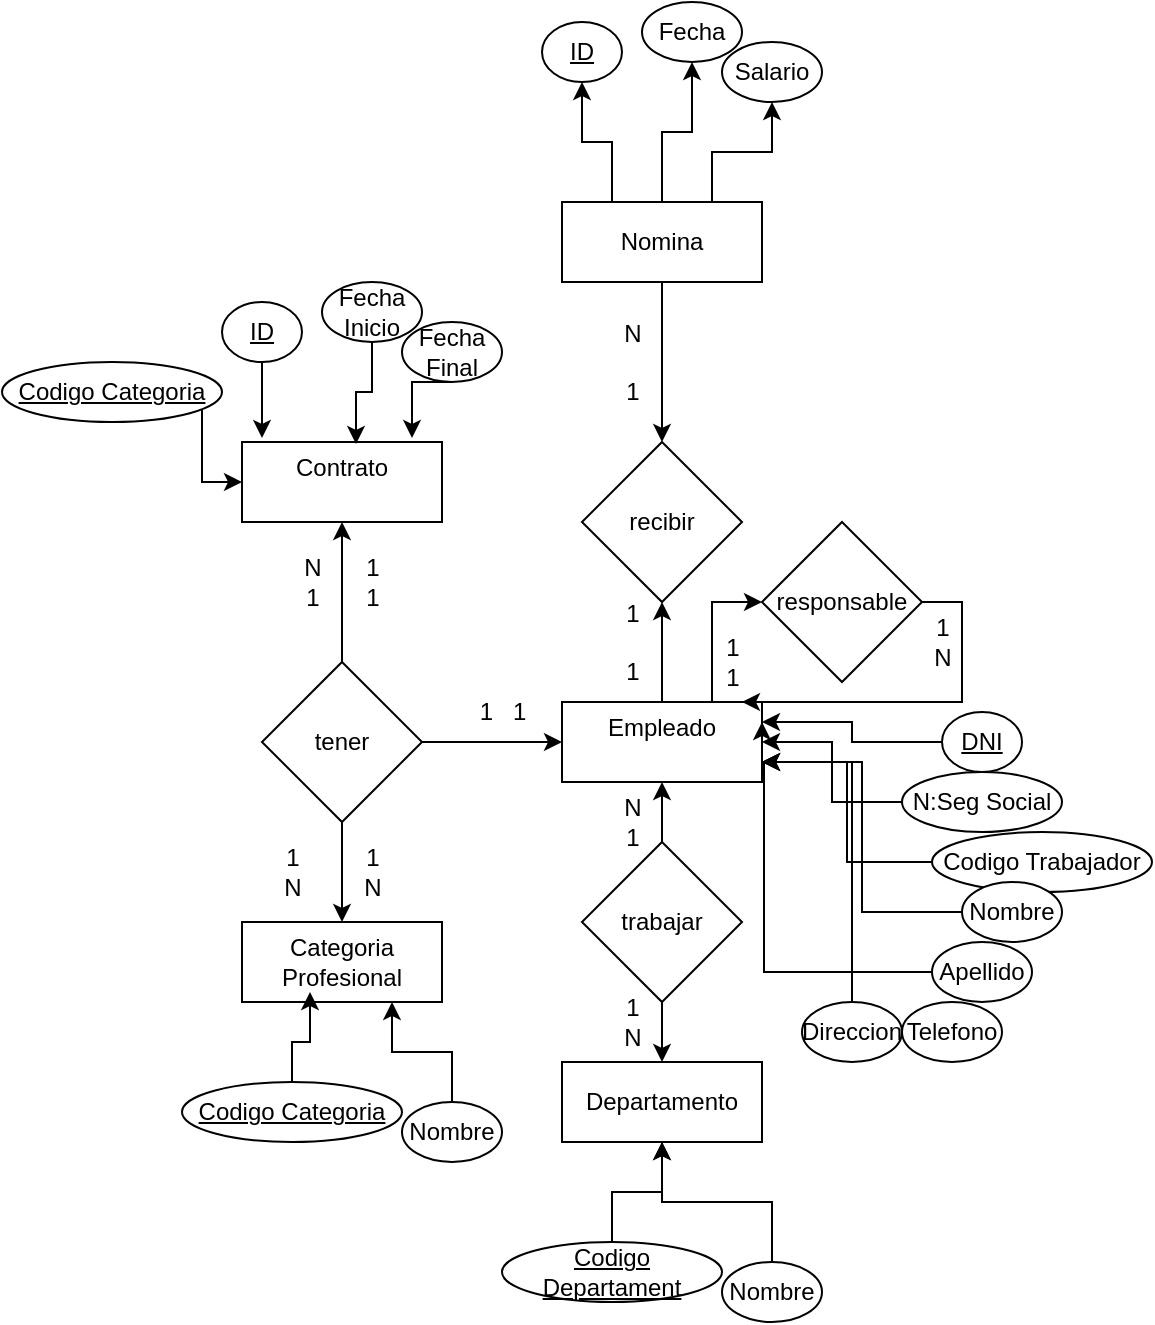 <mxfile version="22.0.4" type="github">
  <diagram id="R2lEEEUBdFMjLlhIrx00" name="Page-1">
    <mxGraphModel dx="1195" dy="756" grid="1" gridSize="10" guides="1" tooltips="1" connect="1" arrows="1" fold="1" page="1" pageScale="1" pageWidth="850" pageHeight="1100" math="0" shadow="0" extFonts="Permanent Marker^https://fonts.googleapis.com/css?family=Permanent+Marker">
      <root>
        <mxCell id="0" />
        <mxCell id="1" parent="0" />
        <mxCell id="3SikMaQqx24hYYzQRcf_-10" style="edgeStyle=orthogonalEdgeStyle;rounded=0;orthogonalLoop=1;jettySize=auto;html=1;exitX=0.75;exitY=0;exitDx=0;exitDy=0;entryX=0;entryY=0.5;entryDx=0;entryDy=0;" parent="1" source="3SikMaQqx24hYYzQRcf_-1" target="3SikMaQqx24hYYzQRcf_-9" edge="1">
          <mxGeometry relative="1" as="geometry" />
        </mxCell>
        <mxCell id="3SikMaQqx24hYYzQRcf_-19" style="edgeStyle=orthogonalEdgeStyle;rounded=0;orthogonalLoop=1;jettySize=auto;html=1;entryX=0.5;entryY=1;entryDx=0;entryDy=0;" parent="1" source="3SikMaQqx24hYYzQRcf_-1" target="3SikMaQqx24hYYzQRcf_-18" edge="1">
          <mxGeometry relative="1" as="geometry" />
        </mxCell>
        <mxCell id="3SikMaQqx24hYYzQRcf_-1" value="&#xa;Empleado&#xa;&#xa;" style="rounded=0;whiteSpace=wrap;html=1;" parent="1" vertex="1">
          <mxGeometry x="390" y="450" width="100" height="40" as="geometry" />
        </mxCell>
        <mxCell id="3SikMaQqx24hYYzQRcf_-2" value="Departamento" style="rounded=0;whiteSpace=wrap;html=1;" parent="1" vertex="1">
          <mxGeometry x="390" y="630" width="100" height="40" as="geometry" />
        </mxCell>
        <mxCell id="3SikMaQqx24hYYzQRcf_-3" value="&lt;div&gt;Contrato&lt;/div&gt;&lt;div&gt;&lt;br&gt;&lt;/div&gt;" style="rounded=0;whiteSpace=wrap;html=1;" parent="1" vertex="1">
          <mxGeometry x="230" y="320" width="100" height="40" as="geometry" />
        </mxCell>
        <mxCell id="3SikMaQqx24hYYzQRcf_-4" value="Categoria Profesional" style="rounded=0;whiteSpace=wrap;html=1;" parent="1" vertex="1">
          <mxGeometry x="230" y="560" width="100" height="40" as="geometry" />
        </mxCell>
        <mxCell id="3SikMaQqx24hYYzQRcf_-20" style="edgeStyle=orthogonalEdgeStyle;rounded=0;orthogonalLoop=1;jettySize=auto;html=1;entryX=0.5;entryY=0;entryDx=0;entryDy=0;" parent="1" source="3SikMaQqx24hYYzQRcf_-5" target="3SikMaQqx24hYYzQRcf_-18" edge="1">
          <mxGeometry relative="1" as="geometry" />
        </mxCell>
        <mxCell id="3SikMaQqx24hYYzQRcf_-57" style="edgeStyle=orthogonalEdgeStyle;rounded=0;orthogonalLoop=1;jettySize=auto;html=1;exitX=0.25;exitY=0;exitDx=0;exitDy=0;entryX=0.5;entryY=1;entryDx=0;entryDy=0;" parent="1" source="3SikMaQqx24hYYzQRcf_-5" target="3SikMaQqx24hYYzQRcf_-54" edge="1">
          <mxGeometry relative="1" as="geometry" />
        </mxCell>
        <mxCell id="3SikMaQqx24hYYzQRcf_-58" style="edgeStyle=orthogonalEdgeStyle;rounded=0;orthogonalLoop=1;jettySize=auto;html=1;exitX=0.5;exitY=0;exitDx=0;exitDy=0;entryX=0.5;entryY=1;entryDx=0;entryDy=0;" parent="1" source="3SikMaQqx24hYYzQRcf_-5" target="3SikMaQqx24hYYzQRcf_-55" edge="1">
          <mxGeometry relative="1" as="geometry" />
        </mxCell>
        <mxCell id="3SikMaQqx24hYYzQRcf_-59" style="edgeStyle=orthogonalEdgeStyle;rounded=0;orthogonalLoop=1;jettySize=auto;html=1;exitX=0.75;exitY=0;exitDx=0;exitDy=0;entryX=0.5;entryY=1;entryDx=0;entryDy=0;" parent="1" source="3SikMaQqx24hYYzQRcf_-5" target="3SikMaQqx24hYYzQRcf_-56" edge="1">
          <mxGeometry relative="1" as="geometry" />
        </mxCell>
        <mxCell id="3SikMaQqx24hYYzQRcf_-5" value="Nomina" style="rounded=0;whiteSpace=wrap;html=1;" parent="1" vertex="1">
          <mxGeometry x="390" y="200" width="100" height="40" as="geometry" />
        </mxCell>
        <mxCell id="3SikMaQqx24hYYzQRcf_-21" style="edgeStyle=orthogonalEdgeStyle;rounded=0;orthogonalLoop=1;jettySize=auto;html=1;entryX=0.5;entryY=1;entryDx=0;entryDy=0;" parent="1" source="3SikMaQqx24hYYzQRcf_-6" target="3SikMaQqx24hYYzQRcf_-1" edge="1">
          <mxGeometry relative="1" as="geometry" />
        </mxCell>
        <mxCell id="3SikMaQqx24hYYzQRcf_-22" value="" style="edgeStyle=orthogonalEdgeStyle;rounded=0;orthogonalLoop=1;jettySize=auto;html=1;" parent="1" source="3SikMaQqx24hYYzQRcf_-6" target="3SikMaQqx24hYYzQRcf_-2" edge="1">
          <mxGeometry relative="1" as="geometry" />
        </mxCell>
        <mxCell id="3SikMaQqx24hYYzQRcf_-6" value="trabajar" style="rhombus;whiteSpace=wrap;html=1;" parent="1" vertex="1">
          <mxGeometry x="400" y="520" width="80" height="80" as="geometry" />
        </mxCell>
        <mxCell id="3SikMaQqx24hYYzQRcf_-11" style="edgeStyle=orthogonalEdgeStyle;rounded=0;orthogonalLoop=1;jettySize=auto;html=1;exitX=1;exitY=0.5;exitDx=0;exitDy=0;" parent="1" source="3SikMaQqx24hYYzQRcf_-9" edge="1">
          <mxGeometry relative="1" as="geometry">
            <mxPoint x="480" y="450" as="targetPoint" />
            <Array as="points">
              <mxPoint x="590" y="400" />
              <mxPoint x="590" y="450" />
              <mxPoint x="490" y="450" />
            </Array>
          </mxGeometry>
        </mxCell>
        <mxCell id="3SikMaQqx24hYYzQRcf_-9" value="responsable" style="rhombus;whiteSpace=wrap;html=1;" parent="1" vertex="1">
          <mxGeometry x="490" y="360" width="80" height="80" as="geometry" />
        </mxCell>
        <mxCell id="3SikMaQqx24hYYzQRcf_-14" style="edgeStyle=orthogonalEdgeStyle;rounded=0;orthogonalLoop=1;jettySize=auto;html=1;entryX=0;entryY=0.5;entryDx=0;entryDy=0;" parent="1" source="3SikMaQqx24hYYzQRcf_-12" target="3SikMaQqx24hYYzQRcf_-1" edge="1">
          <mxGeometry relative="1" as="geometry" />
        </mxCell>
        <mxCell id="3SikMaQqx24hYYzQRcf_-15" style="edgeStyle=orthogonalEdgeStyle;rounded=0;orthogonalLoop=1;jettySize=auto;html=1;entryX=0.5;entryY=0;entryDx=0;entryDy=0;" parent="1" source="3SikMaQqx24hYYzQRcf_-12" target="3SikMaQqx24hYYzQRcf_-4" edge="1">
          <mxGeometry relative="1" as="geometry" />
        </mxCell>
        <mxCell id="3SikMaQqx24hYYzQRcf_-17" style="edgeStyle=orthogonalEdgeStyle;rounded=0;orthogonalLoop=1;jettySize=auto;html=1;entryX=0.5;entryY=1;entryDx=0;entryDy=0;" parent="1" source="3SikMaQqx24hYYzQRcf_-12" target="3SikMaQqx24hYYzQRcf_-3" edge="1">
          <mxGeometry relative="1" as="geometry" />
        </mxCell>
        <mxCell id="3SikMaQqx24hYYzQRcf_-12" value="tener" style="rhombus;whiteSpace=wrap;html=1;" parent="1" vertex="1">
          <mxGeometry x="240" y="430" width="80" height="80" as="geometry" />
        </mxCell>
        <mxCell id="3SikMaQqx24hYYzQRcf_-18" value="recibir" style="rhombus;whiteSpace=wrap;html=1;" parent="1" vertex="1">
          <mxGeometry x="400" y="320" width="80" height="80" as="geometry" />
        </mxCell>
        <mxCell id="3SikMaQqx24hYYzQRcf_-31" style="edgeStyle=orthogonalEdgeStyle;rounded=0;orthogonalLoop=1;jettySize=auto;html=1;exitX=0;exitY=0.5;exitDx=0;exitDy=0;entryX=1;entryY=0.25;entryDx=0;entryDy=0;" parent="1" source="3SikMaQqx24hYYzQRcf_-23" target="3SikMaQqx24hYYzQRcf_-1" edge="1">
          <mxGeometry relative="1" as="geometry" />
        </mxCell>
        <mxCell id="3SikMaQqx24hYYzQRcf_-23" value="DNI" style="ellipse;whiteSpace=wrap;html=1;fontStyle=4" parent="1" vertex="1">
          <mxGeometry x="580" y="455" width="40" height="30" as="geometry" />
        </mxCell>
        <mxCell id="3SikMaQqx24hYYzQRcf_-32" style="edgeStyle=orthogonalEdgeStyle;rounded=0;orthogonalLoop=1;jettySize=auto;html=1;exitX=0;exitY=0.5;exitDx=0;exitDy=0;entryX=1;entryY=0.5;entryDx=0;entryDy=0;" parent="1" source="3SikMaQqx24hYYzQRcf_-24" target="3SikMaQqx24hYYzQRcf_-1" edge="1">
          <mxGeometry relative="1" as="geometry" />
        </mxCell>
        <mxCell id="3SikMaQqx24hYYzQRcf_-24" value="N:Seg Social" style="ellipse;whiteSpace=wrap;html=1;" parent="1" vertex="1">
          <mxGeometry x="560" y="485" width="80" height="30" as="geometry" />
        </mxCell>
        <mxCell id="3SikMaQqx24hYYzQRcf_-33" style="edgeStyle=orthogonalEdgeStyle;rounded=0;orthogonalLoop=1;jettySize=auto;html=1;exitX=0;exitY=0.5;exitDx=0;exitDy=0;entryX=1;entryY=0.75;entryDx=0;entryDy=0;" parent="1" source="3SikMaQqx24hYYzQRcf_-25" target="3SikMaQqx24hYYzQRcf_-1" edge="1">
          <mxGeometry relative="1" as="geometry" />
        </mxCell>
        <mxCell id="3SikMaQqx24hYYzQRcf_-25" value="Codigo Trabajador" style="ellipse;whiteSpace=wrap;html=1;" parent="1" vertex="1">
          <mxGeometry x="575" y="515" width="110" height="30" as="geometry" />
        </mxCell>
        <mxCell id="3SikMaQqx24hYYzQRcf_-35" style="edgeStyle=orthogonalEdgeStyle;rounded=0;orthogonalLoop=1;jettySize=auto;html=1;exitX=0;exitY=0.5;exitDx=0;exitDy=0;" parent="1" source="3SikMaQqx24hYYzQRcf_-26" edge="1">
          <mxGeometry relative="1" as="geometry">
            <mxPoint x="490" y="480" as="targetPoint" />
            <Array as="points">
              <mxPoint x="491" y="585" />
            </Array>
          </mxGeometry>
        </mxCell>
        <mxCell id="3SikMaQqx24hYYzQRcf_-26" value="Apellido" style="ellipse;whiteSpace=wrap;html=1;" parent="1" vertex="1">
          <mxGeometry x="575" y="570" width="50" height="30" as="geometry" />
        </mxCell>
        <mxCell id="3SikMaQqx24hYYzQRcf_-34" style="edgeStyle=orthogonalEdgeStyle;rounded=0;orthogonalLoop=1;jettySize=auto;html=1;exitX=0;exitY=0.5;exitDx=0;exitDy=0;entryX=1;entryY=0.75;entryDx=0;entryDy=0;" parent="1" source="3SikMaQqx24hYYzQRcf_-27" target="3SikMaQqx24hYYzQRcf_-1" edge="1">
          <mxGeometry relative="1" as="geometry" />
        </mxCell>
        <mxCell id="3SikMaQqx24hYYzQRcf_-27" value="Nombre" style="ellipse;whiteSpace=wrap;html=1;" parent="1" vertex="1">
          <mxGeometry x="590" y="540" width="50" height="30" as="geometry" />
        </mxCell>
        <mxCell id="3SikMaQqx24hYYzQRcf_-36" style="edgeStyle=orthogonalEdgeStyle;rounded=0;orthogonalLoop=1;jettySize=auto;html=1;exitX=0.5;exitY=0;exitDx=0;exitDy=0;" parent="1" source="3SikMaQqx24hYYzQRcf_-29" edge="1">
          <mxGeometry relative="1" as="geometry">
            <mxPoint x="490" y="460" as="targetPoint" />
            <Array as="points">
              <mxPoint x="535" y="480" />
              <mxPoint x="490" y="480" />
            </Array>
          </mxGeometry>
        </mxCell>
        <mxCell id="3SikMaQqx24hYYzQRcf_-28" value="Telefono" style="ellipse;whiteSpace=wrap;html=1;" parent="1" vertex="1">
          <mxGeometry x="560" y="600" width="50" height="30" as="geometry" />
        </mxCell>
        <mxCell id="3SikMaQqx24hYYzQRcf_-29" value="&lt;div&gt;Direccion&lt;/div&gt;" style="ellipse;whiteSpace=wrap;html=1;" parent="1" vertex="1">
          <mxGeometry x="510" y="600" width="50" height="30" as="geometry" />
        </mxCell>
        <mxCell id="3SikMaQqx24hYYzQRcf_-41" style="edgeStyle=orthogonalEdgeStyle;rounded=0;orthogonalLoop=1;jettySize=auto;html=1;exitX=0.5;exitY=0;exitDx=0;exitDy=0;" parent="1" source="3SikMaQqx24hYYzQRcf_-37" target="3SikMaQqx24hYYzQRcf_-2" edge="1">
          <mxGeometry relative="1" as="geometry" />
        </mxCell>
        <mxCell id="3SikMaQqx24hYYzQRcf_-37" value="Codigo Departament" style="ellipse;whiteSpace=wrap;html=1;fontStyle=4" parent="1" vertex="1">
          <mxGeometry x="360" y="720" width="110" height="30" as="geometry" />
        </mxCell>
        <mxCell id="3SikMaQqx24hYYzQRcf_-42" style="edgeStyle=orthogonalEdgeStyle;rounded=0;orthogonalLoop=1;jettySize=auto;html=1;exitX=0.5;exitY=0;exitDx=0;exitDy=0;" parent="1" source="3SikMaQqx24hYYzQRcf_-38" target="3SikMaQqx24hYYzQRcf_-2" edge="1">
          <mxGeometry relative="1" as="geometry" />
        </mxCell>
        <mxCell id="3SikMaQqx24hYYzQRcf_-38" value="Nombre" style="ellipse;whiteSpace=wrap;html=1;" parent="1" vertex="1">
          <mxGeometry x="470" y="730" width="50" height="30" as="geometry" />
        </mxCell>
        <mxCell id="3SikMaQqx24hYYzQRcf_-43" value="Codigo Categoria" style="ellipse;whiteSpace=wrap;html=1;fontStyle=4" parent="1" vertex="1">
          <mxGeometry x="200" y="640" width="110" height="30" as="geometry" />
        </mxCell>
        <mxCell id="3SikMaQqx24hYYzQRcf_-46" style="edgeStyle=orthogonalEdgeStyle;rounded=0;orthogonalLoop=1;jettySize=auto;html=1;exitX=0.5;exitY=0;exitDx=0;exitDy=0;entryX=0.75;entryY=1;entryDx=0;entryDy=0;" parent="1" source="3SikMaQqx24hYYzQRcf_-44" target="3SikMaQqx24hYYzQRcf_-4" edge="1">
          <mxGeometry relative="1" as="geometry" />
        </mxCell>
        <mxCell id="3SikMaQqx24hYYzQRcf_-44" value="Nombre" style="ellipse;whiteSpace=wrap;html=1;" parent="1" vertex="1">
          <mxGeometry x="310" y="650" width="50" height="30" as="geometry" />
        </mxCell>
        <mxCell id="3SikMaQqx24hYYzQRcf_-45" style="edgeStyle=orthogonalEdgeStyle;rounded=0;orthogonalLoop=1;jettySize=auto;html=1;exitX=0.5;exitY=0;exitDx=0;exitDy=0;entryX=0.34;entryY=0.875;entryDx=0;entryDy=0;entryPerimeter=0;" parent="1" source="3SikMaQqx24hYYzQRcf_-43" target="3SikMaQqx24hYYzQRcf_-4" edge="1">
          <mxGeometry relative="1" as="geometry" />
        </mxCell>
        <mxCell id="3SikMaQqx24hYYzQRcf_-47" value="ID" style="ellipse;whiteSpace=wrap;html=1;fontStyle=4" parent="1" vertex="1">
          <mxGeometry x="220" y="250" width="40" height="30" as="geometry" />
        </mxCell>
        <mxCell id="3SikMaQqx24hYYzQRcf_-48" value="Fecha Inicio" style="ellipse;whiteSpace=wrap;html=1;" parent="1" vertex="1">
          <mxGeometry x="270" y="240" width="50" height="30" as="geometry" />
        </mxCell>
        <mxCell id="3SikMaQqx24hYYzQRcf_-50" value="Fecha Final" style="ellipse;whiteSpace=wrap;html=1;" parent="1" vertex="1">
          <mxGeometry x="310" y="260" width="50" height="30" as="geometry" />
        </mxCell>
        <mxCell id="3SikMaQqx24hYYzQRcf_-51" style="edgeStyle=orthogonalEdgeStyle;rounded=0;orthogonalLoop=1;jettySize=auto;html=1;exitX=0.5;exitY=1;exitDx=0;exitDy=0;entryX=0.1;entryY=-0.05;entryDx=0;entryDy=0;entryPerimeter=0;" parent="1" source="3SikMaQqx24hYYzQRcf_-47" target="3SikMaQqx24hYYzQRcf_-3" edge="1">
          <mxGeometry relative="1" as="geometry" />
        </mxCell>
        <mxCell id="3SikMaQqx24hYYzQRcf_-52" style="edgeStyle=orthogonalEdgeStyle;rounded=0;orthogonalLoop=1;jettySize=auto;html=1;exitX=0.5;exitY=1;exitDx=0;exitDy=0;entryX=0.57;entryY=0.025;entryDx=0;entryDy=0;entryPerimeter=0;" parent="1" source="3SikMaQqx24hYYzQRcf_-48" target="3SikMaQqx24hYYzQRcf_-3" edge="1">
          <mxGeometry relative="1" as="geometry" />
        </mxCell>
        <mxCell id="3SikMaQqx24hYYzQRcf_-53" style="edgeStyle=orthogonalEdgeStyle;rounded=0;orthogonalLoop=1;jettySize=auto;html=1;exitX=0.5;exitY=1;exitDx=0;exitDy=0;entryX=0.85;entryY=-0.05;entryDx=0;entryDy=0;entryPerimeter=0;" parent="1" source="3SikMaQqx24hYYzQRcf_-50" target="3SikMaQqx24hYYzQRcf_-3" edge="1">
          <mxGeometry relative="1" as="geometry" />
        </mxCell>
        <mxCell id="3SikMaQqx24hYYzQRcf_-54" value="ID" style="ellipse;whiteSpace=wrap;html=1;fontStyle=4" parent="1" vertex="1">
          <mxGeometry x="380" y="110" width="40" height="30" as="geometry" />
        </mxCell>
        <mxCell id="3SikMaQqx24hYYzQRcf_-55" value="Fecha" style="ellipse;whiteSpace=wrap;html=1;" parent="1" vertex="1">
          <mxGeometry x="430" y="100" width="50" height="30" as="geometry" />
        </mxCell>
        <mxCell id="3SikMaQqx24hYYzQRcf_-56" value="Salario" style="ellipse;whiteSpace=wrap;html=1;" parent="1" vertex="1">
          <mxGeometry x="470" y="120" width="50" height="30" as="geometry" />
        </mxCell>
        <mxCell id="LTiDhhnSDu8J4aLcLkGw-2" value="1&lt;br&gt;&lt;br&gt;1" style="text;html=1;align=center;verticalAlign=middle;resizable=0;points=[];autosize=1;strokeColor=none;fillColor=none;" vertex="1" parent="1">
          <mxGeometry x="410" y="390" width="30" height="60" as="geometry" />
        </mxCell>
        <mxCell id="LTiDhhnSDu8J4aLcLkGw-3" value="N&lt;br&gt;&lt;br&gt;1" style="text;html=1;align=center;verticalAlign=middle;resizable=0;points=[];autosize=1;strokeColor=none;fillColor=none;" vertex="1" parent="1">
          <mxGeometry x="410" y="250" width="30" height="60" as="geometry" />
        </mxCell>
        <mxCell id="LTiDhhnSDu8J4aLcLkGw-4" value="1&lt;br&gt;1" style="text;html=1;align=center;verticalAlign=middle;resizable=0;points=[];autosize=1;strokeColor=none;fillColor=none;" vertex="1" parent="1">
          <mxGeometry x="460" y="410" width="30" height="40" as="geometry" />
        </mxCell>
        <mxCell id="LTiDhhnSDu8J4aLcLkGw-5" value="1&lt;br&gt;N" style="text;html=1;align=center;verticalAlign=middle;resizable=0;points=[];autosize=1;strokeColor=none;fillColor=none;" vertex="1" parent="1">
          <mxGeometry x="565" y="400" width="30" height="40" as="geometry" />
        </mxCell>
        <mxCell id="LTiDhhnSDu8J4aLcLkGw-7" value="1&lt;br&gt;N" style="text;html=1;align=center;verticalAlign=middle;resizable=0;points=[];autosize=1;strokeColor=none;fillColor=none;" vertex="1" parent="1">
          <mxGeometry x="410" y="590" width="30" height="40" as="geometry" />
        </mxCell>
        <mxCell id="LTiDhhnSDu8J4aLcLkGw-8" value="N&lt;br&gt;1" style="text;html=1;align=center;verticalAlign=middle;resizable=0;points=[];autosize=1;strokeColor=none;fillColor=none;" vertex="1" parent="1">
          <mxGeometry x="410" y="490" width="30" height="40" as="geometry" />
        </mxCell>
        <mxCell id="LTiDhhnSDu8J4aLcLkGw-9" value="1&lt;br&gt;1" style="text;html=1;align=center;verticalAlign=middle;resizable=0;points=[];autosize=1;strokeColor=none;fillColor=none;" vertex="1" parent="1">
          <mxGeometry x="280" y="370" width="30" height="40" as="geometry" />
        </mxCell>
        <mxCell id="LTiDhhnSDu8J4aLcLkGw-10" value="1&amp;nbsp;&amp;nbsp; 1" style="text;html=1;align=center;verticalAlign=middle;resizable=0;points=[];autosize=1;strokeColor=none;fillColor=none;" vertex="1" parent="1">
          <mxGeometry x="335" y="440" width="50" height="30" as="geometry" />
        </mxCell>
        <mxCell id="LTiDhhnSDu8J4aLcLkGw-11" value="1&lt;br&gt;N" style="text;html=1;align=center;verticalAlign=middle;resizable=0;points=[];autosize=1;strokeColor=none;fillColor=none;" vertex="1" parent="1">
          <mxGeometry x="280" y="515" width="30" height="40" as="geometry" />
        </mxCell>
        <mxCell id="LTiDhhnSDu8J4aLcLkGw-12" value="N&lt;br&gt;1" style="text;html=1;align=center;verticalAlign=middle;resizable=0;points=[];autosize=1;strokeColor=none;fillColor=none;" vertex="1" parent="1">
          <mxGeometry x="250" y="370" width="30" height="40" as="geometry" />
        </mxCell>
        <mxCell id="LTiDhhnSDu8J4aLcLkGw-13" value="1&lt;br&gt;N" style="text;html=1;align=center;verticalAlign=middle;resizable=0;points=[];autosize=1;strokeColor=none;fillColor=none;" vertex="1" parent="1">
          <mxGeometry x="240" y="515" width="30" height="40" as="geometry" />
        </mxCell>
        <mxCell id="LTiDhhnSDu8J4aLcLkGw-15" style="edgeStyle=orthogonalEdgeStyle;rounded=0;orthogonalLoop=1;jettySize=auto;html=1;entryX=0;entryY=0.5;entryDx=0;entryDy=0;" edge="1" parent="1" source="LTiDhhnSDu8J4aLcLkGw-14" target="3SikMaQqx24hYYzQRcf_-3">
          <mxGeometry relative="1" as="geometry">
            <Array as="points">
              <mxPoint x="210" y="340" />
            </Array>
          </mxGeometry>
        </mxCell>
        <mxCell id="LTiDhhnSDu8J4aLcLkGw-14" value="Codigo Categoria" style="ellipse;whiteSpace=wrap;html=1;fontStyle=4" vertex="1" parent="1">
          <mxGeometry x="110" y="280" width="110" height="30" as="geometry" />
        </mxCell>
      </root>
    </mxGraphModel>
  </diagram>
</mxfile>

